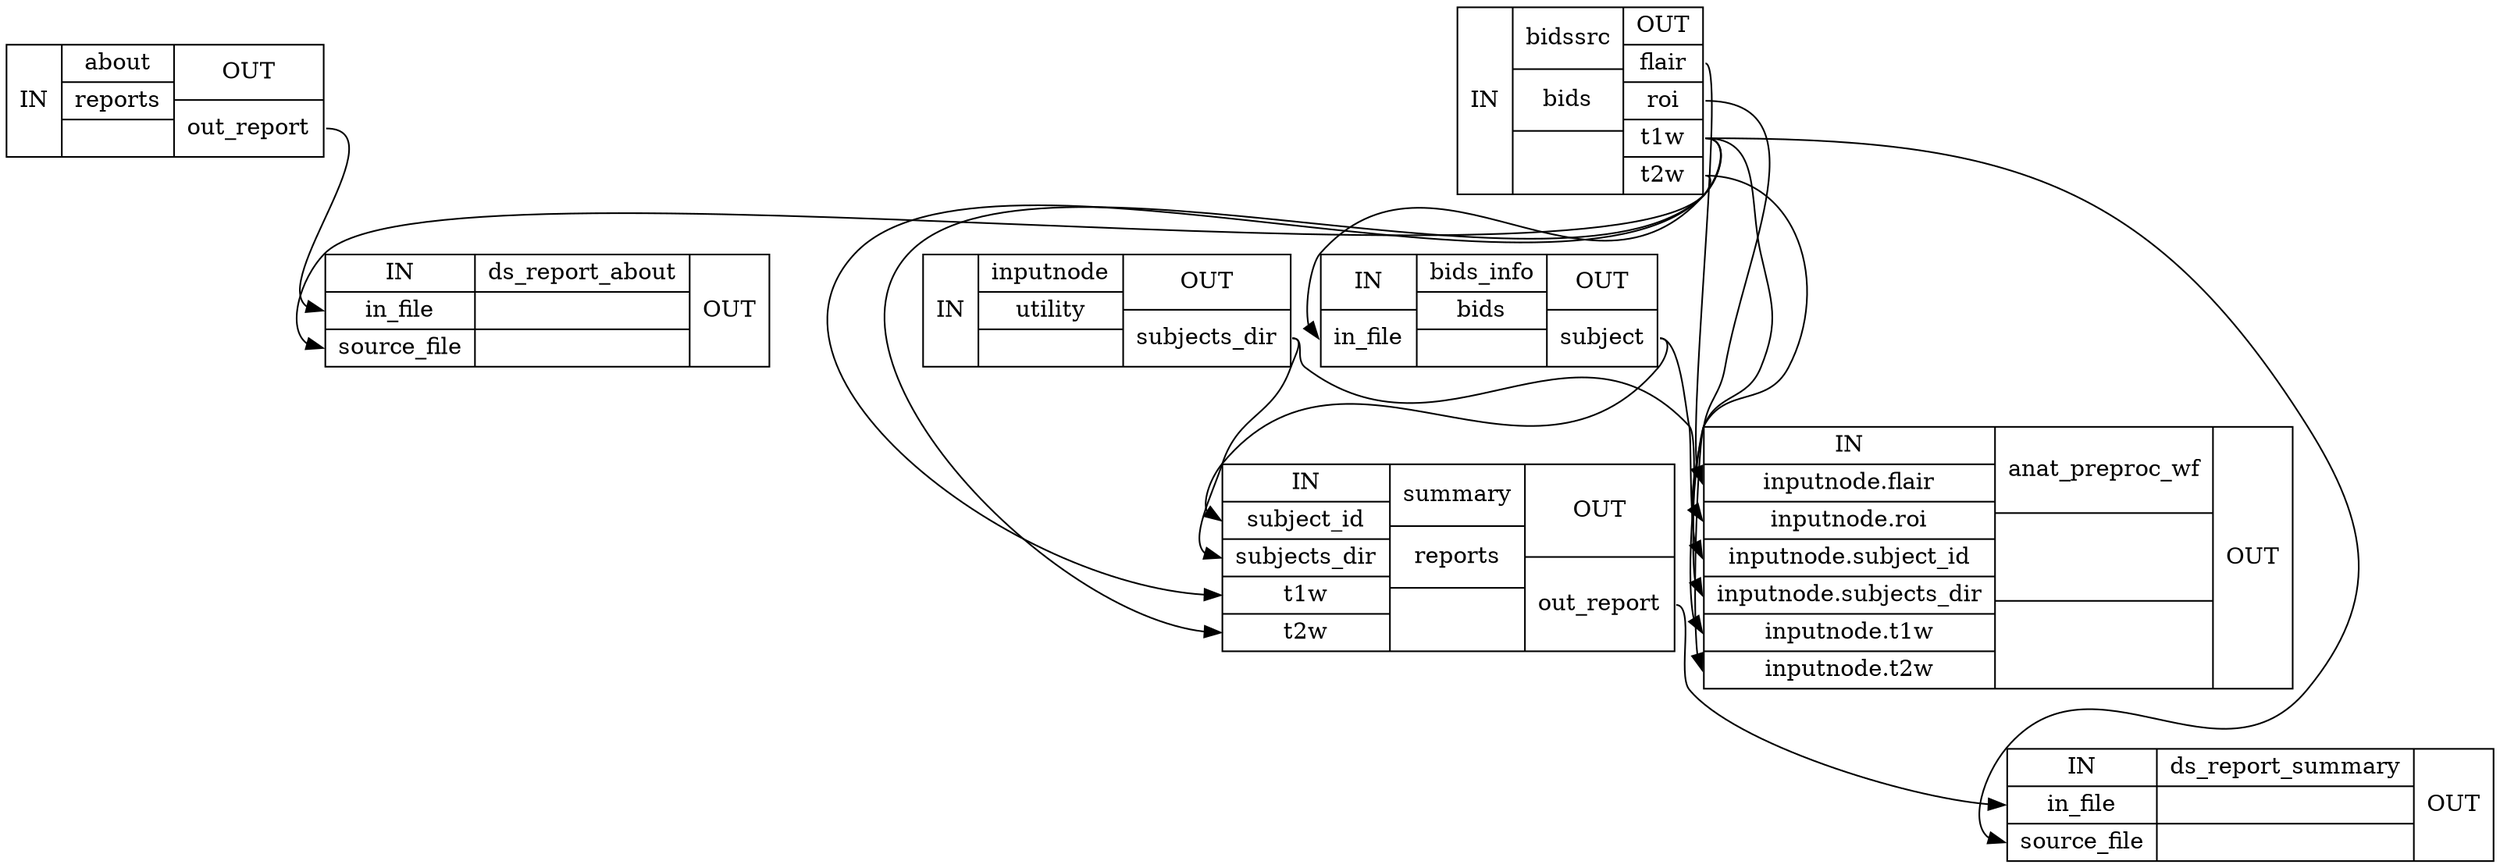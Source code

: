 digraph structs {
node [shape=record];
single_subject_wfabout [label="{IN}|{ about | reports |  }|{OUT|<outoutreport> out_report}"];
single_subject_wfbidssrc [label="{IN}|{ bidssrc | bids |  }|{OUT|<outflair> flair|<outroi> roi|<outt1w> t1w|<outt2w> t2w}"];
single_subject_wfds_report_about [label="{IN|<ininfile> in_file|<insourcefile> source_file}|{ ds_report_about |  |  }|{OUT}"];
single_subject_wfbids_info [label="{IN|<ininfile> in_file}|{ bids_info | bids |  }|{OUT|<outsubject> subject}"];
single_subject_wfinputnode [label="{IN}|{ inputnode | utility |  }|{OUT|<outsubjectsdir> subjects_dir}"];
single_subject_wfsummary [label="{IN|<insubjectid> subject_id|<insubjectsdir> subjects_dir|<int1w> t1w|<int2w> t2w}|{ summary | reports |  }|{OUT|<outoutreport> out_report}"];
single_subject_wfds_report_summary [label="{IN|<ininfile> in_file|<insourcefile> source_file}|{ ds_report_summary |  |  }|{OUT}"];
single_subject_wfanat_preproc_wf [label="{IN|<ininputnodeflair> inputnode.flair|<ininputnoderoi> inputnode.roi|<ininputnodesubjectid> inputnode.subject_id|<ininputnodesubjectsdir> inputnode.subjects_dir|<ininputnodet1w> inputnode.t1w|<ininputnodet2w> inputnode.t2w}|{ anat_preproc_wf |  |  }|{OUT}"];
single_subject_wfabout:outoutreport:e -> single_subject_wfds_report_about:ininfile:w;
single_subject_wfbids_info:outsubject:e -> single_subject_wfanat_preproc_wf:ininputnodesubjectid:w;
single_subject_wfbids_info:outsubject:e -> single_subject_wfsummary:insubjectid:w;
single_subject_wfbidssrc:outflair:e -> single_subject_wfanat_preproc_wf:ininputnodeflair:w;
single_subject_wfbidssrc:outroi:e -> single_subject_wfanat_preproc_wf:ininputnoderoi:w;
single_subject_wfbidssrc:outt1w:e -> single_subject_wfanat_preproc_wf:ininputnodet1w:w;
single_subject_wfbidssrc:outt1w:e -> single_subject_wfbids_info:ininfile:w;
single_subject_wfbidssrc:outt1w:e -> single_subject_wfds_report_about:insourcefile:w;
single_subject_wfbidssrc:outt1w:e -> single_subject_wfds_report_summary:insourcefile:w;
single_subject_wfbidssrc:outt1w:e -> single_subject_wfsummary:int1w:w;
single_subject_wfbidssrc:outt2w:e -> single_subject_wfanat_preproc_wf:ininputnodet2w:w;
single_subject_wfbidssrc:outt2w:e -> single_subject_wfsummary:int2w:w;
single_subject_wfinputnode:outsubjectsdir:e -> single_subject_wfanat_preproc_wf:ininputnodesubjectsdir:w;
single_subject_wfinputnode:outsubjectsdir:e -> single_subject_wfsummary:insubjectsdir:w;
single_subject_wfsummary:outoutreport:e -> single_subject_wfds_report_summary:ininfile:w;
}